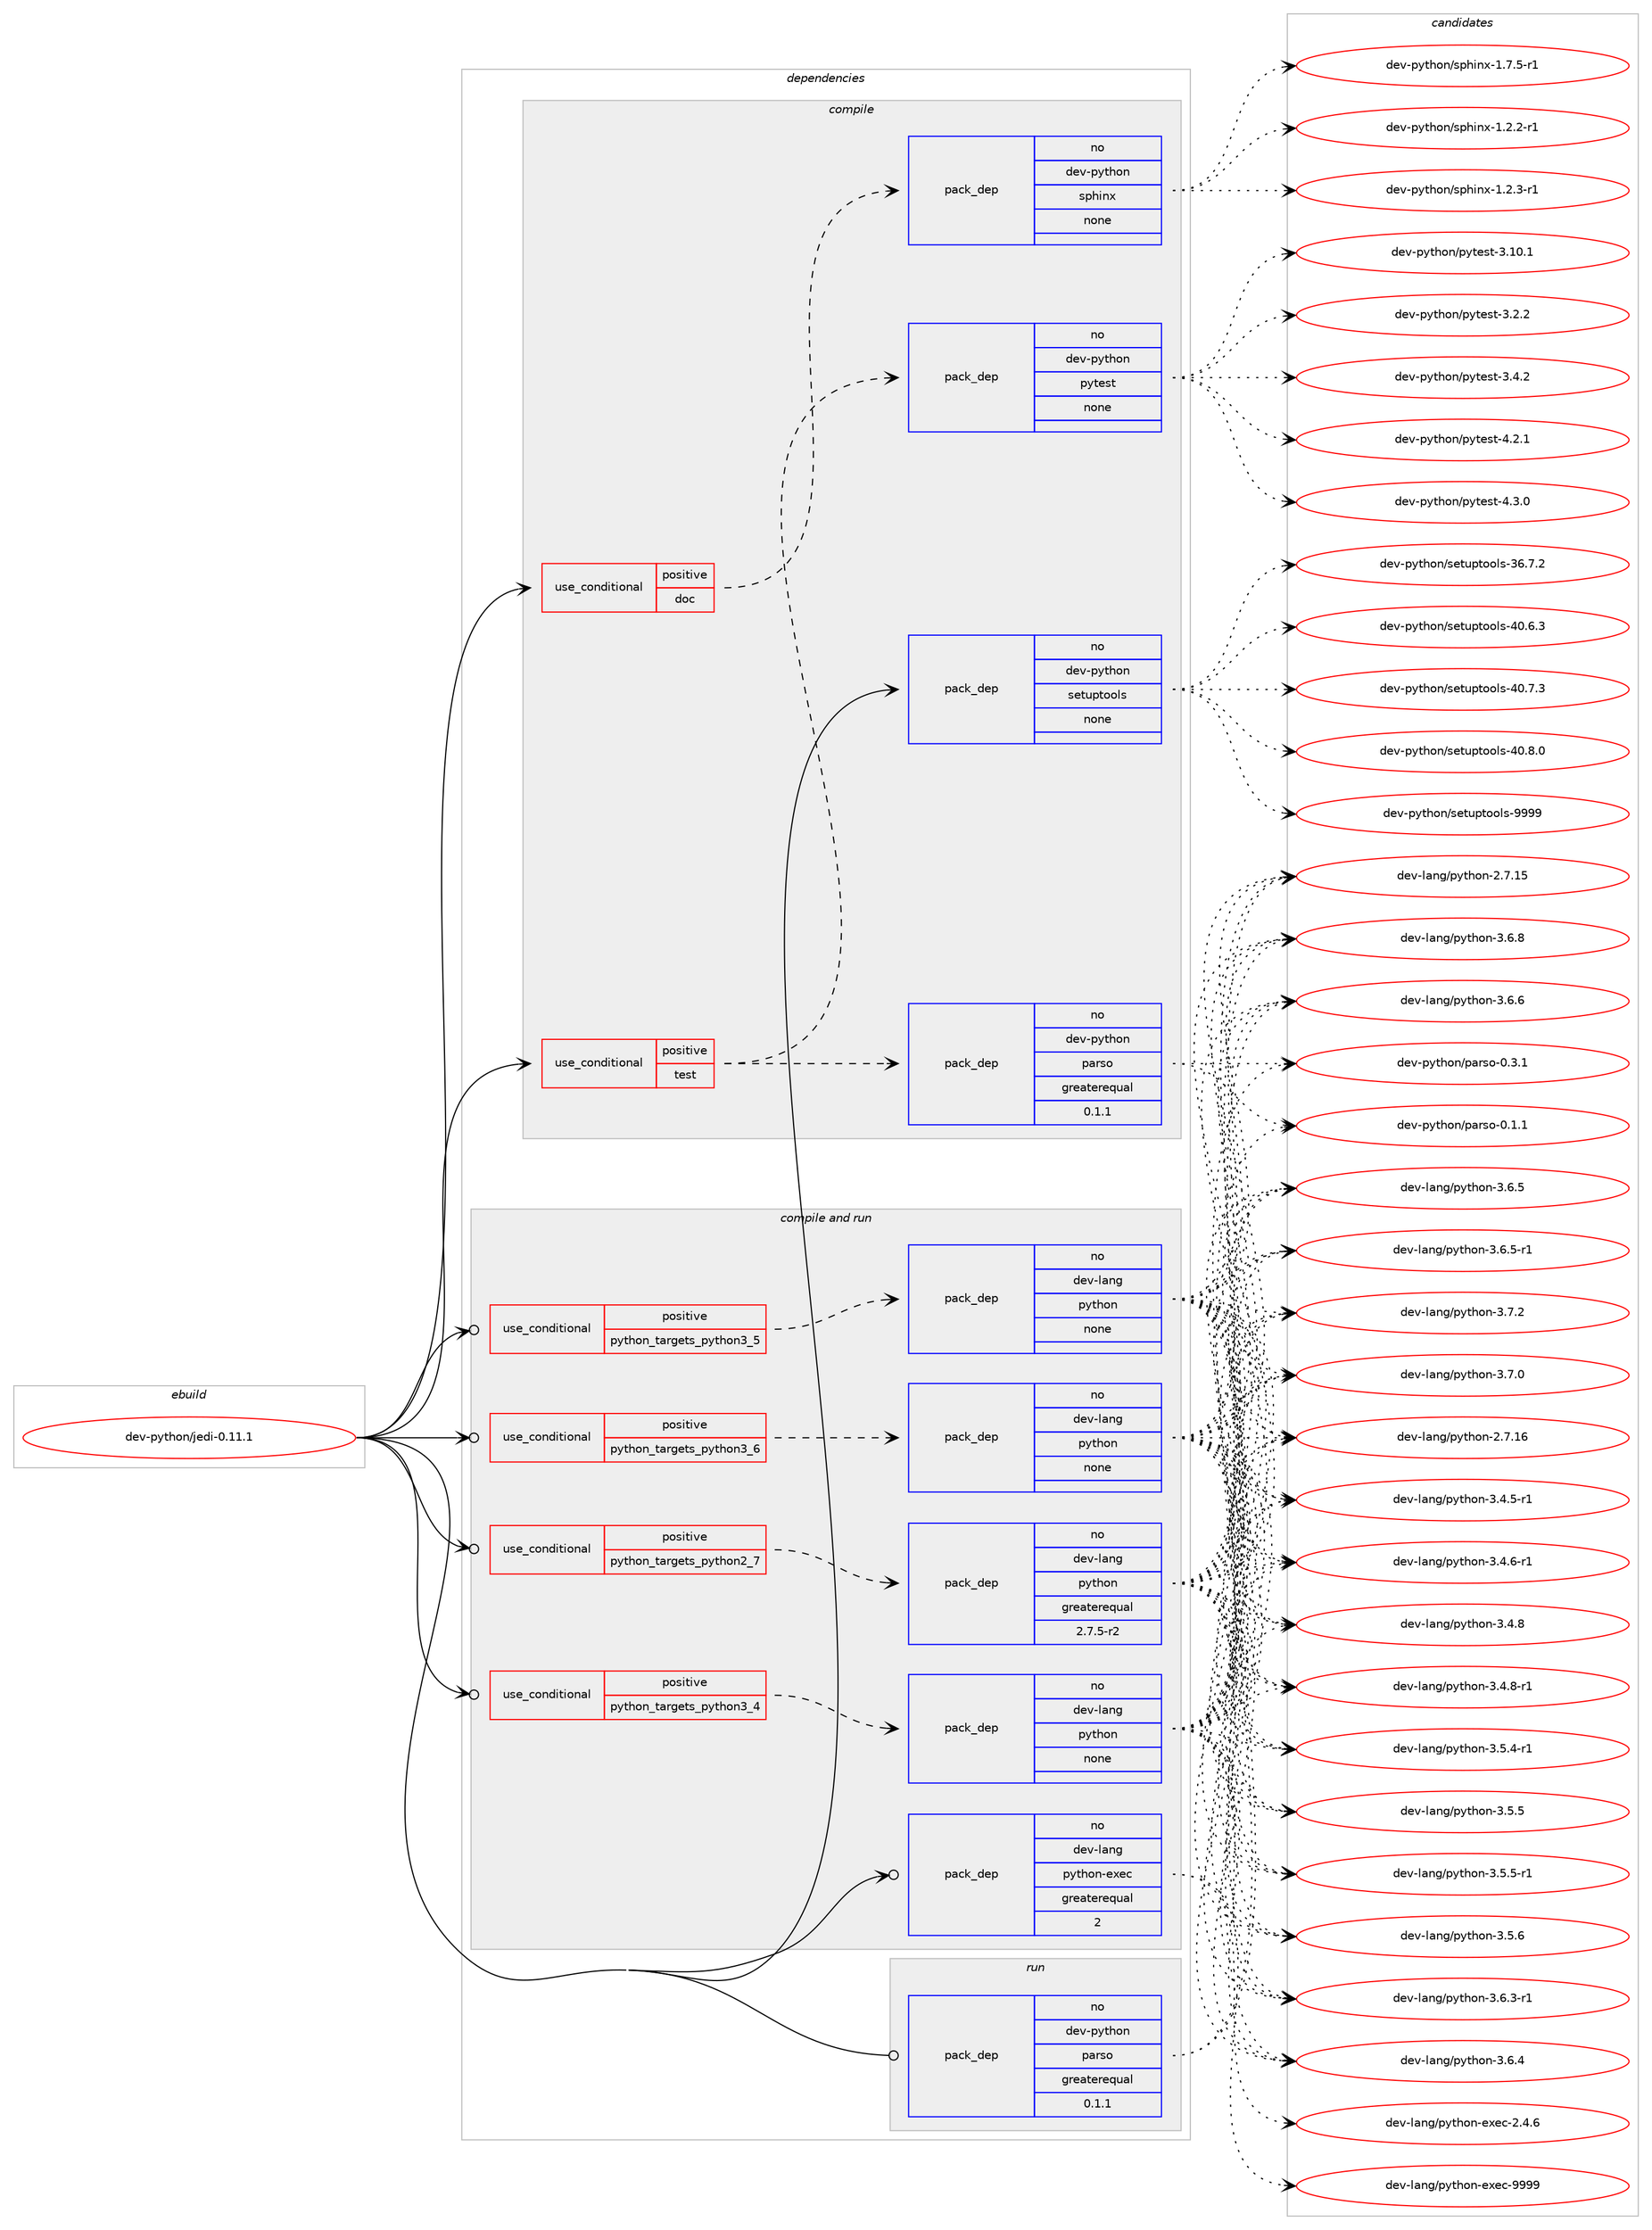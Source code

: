 digraph prolog {

# *************
# Graph options
# *************

newrank=true;
concentrate=true;
compound=true;
graph [rankdir=LR,fontname=Helvetica,fontsize=10,ranksep=1.5];#, ranksep=2.5, nodesep=0.2];
edge  [arrowhead=vee];
node  [fontname=Helvetica,fontsize=10];

# **********
# The ebuild
# **********

subgraph cluster_leftcol {
color=gray;
rank=same;
label=<<i>ebuild</i>>;
id [label="dev-python/jedi-0.11.1", color=red, width=4, href="../dev-python/jedi-0.11.1.svg"];
}

# ****************
# The dependencies
# ****************

subgraph cluster_midcol {
color=gray;
label=<<i>dependencies</i>>;
subgraph cluster_compile {
fillcolor="#eeeeee";
style=filled;
label=<<i>compile</i>>;
subgraph cond376243 {
dependency1415220 [label=<<TABLE BORDER="0" CELLBORDER="1" CELLSPACING="0" CELLPADDING="4"><TR><TD ROWSPAN="3" CELLPADDING="10">use_conditional</TD></TR><TR><TD>positive</TD></TR><TR><TD>doc</TD></TR></TABLE>>, shape=none, color=red];
subgraph pack1015708 {
dependency1415221 [label=<<TABLE BORDER="0" CELLBORDER="1" CELLSPACING="0" CELLPADDING="4" WIDTH="220"><TR><TD ROWSPAN="6" CELLPADDING="30">pack_dep</TD></TR><TR><TD WIDTH="110">no</TD></TR><TR><TD>dev-python</TD></TR><TR><TD>sphinx</TD></TR><TR><TD>none</TD></TR><TR><TD></TD></TR></TABLE>>, shape=none, color=blue];
}
dependency1415220:e -> dependency1415221:w [weight=20,style="dashed",arrowhead="vee"];
}
id:e -> dependency1415220:w [weight=20,style="solid",arrowhead="vee"];
subgraph cond376244 {
dependency1415222 [label=<<TABLE BORDER="0" CELLBORDER="1" CELLSPACING="0" CELLPADDING="4"><TR><TD ROWSPAN="3" CELLPADDING="10">use_conditional</TD></TR><TR><TD>positive</TD></TR><TR><TD>test</TD></TR></TABLE>>, shape=none, color=red];
subgraph pack1015709 {
dependency1415223 [label=<<TABLE BORDER="0" CELLBORDER="1" CELLSPACING="0" CELLPADDING="4" WIDTH="220"><TR><TD ROWSPAN="6" CELLPADDING="30">pack_dep</TD></TR><TR><TD WIDTH="110">no</TD></TR><TR><TD>dev-python</TD></TR><TR><TD>pytest</TD></TR><TR><TD>none</TD></TR><TR><TD></TD></TR></TABLE>>, shape=none, color=blue];
}
dependency1415222:e -> dependency1415223:w [weight=20,style="dashed",arrowhead="vee"];
subgraph pack1015710 {
dependency1415224 [label=<<TABLE BORDER="0" CELLBORDER="1" CELLSPACING="0" CELLPADDING="4" WIDTH="220"><TR><TD ROWSPAN="6" CELLPADDING="30">pack_dep</TD></TR><TR><TD WIDTH="110">no</TD></TR><TR><TD>dev-python</TD></TR><TR><TD>parso</TD></TR><TR><TD>greaterequal</TD></TR><TR><TD>0.1.1</TD></TR></TABLE>>, shape=none, color=blue];
}
dependency1415222:e -> dependency1415224:w [weight=20,style="dashed",arrowhead="vee"];
}
id:e -> dependency1415222:w [weight=20,style="solid",arrowhead="vee"];
subgraph pack1015711 {
dependency1415225 [label=<<TABLE BORDER="0" CELLBORDER="1" CELLSPACING="0" CELLPADDING="4" WIDTH="220"><TR><TD ROWSPAN="6" CELLPADDING="30">pack_dep</TD></TR><TR><TD WIDTH="110">no</TD></TR><TR><TD>dev-python</TD></TR><TR><TD>setuptools</TD></TR><TR><TD>none</TD></TR><TR><TD></TD></TR></TABLE>>, shape=none, color=blue];
}
id:e -> dependency1415225:w [weight=20,style="solid",arrowhead="vee"];
}
subgraph cluster_compileandrun {
fillcolor="#eeeeee";
style=filled;
label=<<i>compile and run</i>>;
subgraph cond376245 {
dependency1415226 [label=<<TABLE BORDER="0" CELLBORDER="1" CELLSPACING="0" CELLPADDING="4"><TR><TD ROWSPAN="3" CELLPADDING="10">use_conditional</TD></TR><TR><TD>positive</TD></TR><TR><TD>python_targets_python2_7</TD></TR></TABLE>>, shape=none, color=red];
subgraph pack1015712 {
dependency1415227 [label=<<TABLE BORDER="0" CELLBORDER="1" CELLSPACING="0" CELLPADDING="4" WIDTH="220"><TR><TD ROWSPAN="6" CELLPADDING="30">pack_dep</TD></TR><TR><TD WIDTH="110">no</TD></TR><TR><TD>dev-lang</TD></TR><TR><TD>python</TD></TR><TR><TD>greaterequal</TD></TR><TR><TD>2.7.5-r2</TD></TR></TABLE>>, shape=none, color=blue];
}
dependency1415226:e -> dependency1415227:w [weight=20,style="dashed",arrowhead="vee"];
}
id:e -> dependency1415226:w [weight=20,style="solid",arrowhead="odotvee"];
subgraph cond376246 {
dependency1415228 [label=<<TABLE BORDER="0" CELLBORDER="1" CELLSPACING="0" CELLPADDING="4"><TR><TD ROWSPAN="3" CELLPADDING="10">use_conditional</TD></TR><TR><TD>positive</TD></TR><TR><TD>python_targets_python3_4</TD></TR></TABLE>>, shape=none, color=red];
subgraph pack1015713 {
dependency1415229 [label=<<TABLE BORDER="0" CELLBORDER="1" CELLSPACING="0" CELLPADDING="4" WIDTH="220"><TR><TD ROWSPAN="6" CELLPADDING="30">pack_dep</TD></TR><TR><TD WIDTH="110">no</TD></TR><TR><TD>dev-lang</TD></TR><TR><TD>python</TD></TR><TR><TD>none</TD></TR><TR><TD></TD></TR></TABLE>>, shape=none, color=blue];
}
dependency1415228:e -> dependency1415229:w [weight=20,style="dashed",arrowhead="vee"];
}
id:e -> dependency1415228:w [weight=20,style="solid",arrowhead="odotvee"];
subgraph cond376247 {
dependency1415230 [label=<<TABLE BORDER="0" CELLBORDER="1" CELLSPACING="0" CELLPADDING="4"><TR><TD ROWSPAN="3" CELLPADDING="10">use_conditional</TD></TR><TR><TD>positive</TD></TR><TR><TD>python_targets_python3_5</TD></TR></TABLE>>, shape=none, color=red];
subgraph pack1015714 {
dependency1415231 [label=<<TABLE BORDER="0" CELLBORDER="1" CELLSPACING="0" CELLPADDING="4" WIDTH="220"><TR><TD ROWSPAN="6" CELLPADDING="30">pack_dep</TD></TR><TR><TD WIDTH="110">no</TD></TR><TR><TD>dev-lang</TD></TR><TR><TD>python</TD></TR><TR><TD>none</TD></TR><TR><TD></TD></TR></TABLE>>, shape=none, color=blue];
}
dependency1415230:e -> dependency1415231:w [weight=20,style="dashed",arrowhead="vee"];
}
id:e -> dependency1415230:w [weight=20,style="solid",arrowhead="odotvee"];
subgraph cond376248 {
dependency1415232 [label=<<TABLE BORDER="0" CELLBORDER="1" CELLSPACING="0" CELLPADDING="4"><TR><TD ROWSPAN="3" CELLPADDING="10">use_conditional</TD></TR><TR><TD>positive</TD></TR><TR><TD>python_targets_python3_6</TD></TR></TABLE>>, shape=none, color=red];
subgraph pack1015715 {
dependency1415233 [label=<<TABLE BORDER="0" CELLBORDER="1" CELLSPACING="0" CELLPADDING="4" WIDTH="220"><TR><TD ROWSPAN="6" CELLPADDING="30">pack_dep</TD></TR><TR><TD WIDTH="110">no</TD></TR><TR><TD>dev-lang</TD></TR><TR><TD>python</TD></TR><TR><TD>none</TD></TR><TR><TD></TD></TR></TABLE>>, shape=none, color=blue];
}
dependency1415232:e -> dependency1415233:w [weight=20,style="dashed",arrowhead="vee"];
}
id:e -> dependency1415232:w [weight=20,style="solid",arrowhead="odotvee"];
subgraph pack1015716 {
dependency1415234 [label=<<TABLE BORDER="0" CELLBORDER="1" CELLSPACING="0" CELLPADDING="4" WIDTH="220"><TR><TD ROWSPAN="6" CELLPADDING="30">pack_dep</TD></TR><TR><TD WIDTH="110">no</TD></TR><TR><TD>dev-lang</TD></TR><TR><TD>python-exec</TD></TR><TR><TD>greaterequal</TD></TR><TR><TD>2</TD></TR></TABLE>>, shape=none, color=blue];
}
id:e -> dependency1415234:w [weight=20,style="solid",arrowhead="odotvee"];
}
subgraph cluster_run {
fillcolor="#eeeeee";
style=filled;
label=<<i>run</i>>;
subgraph pack1015717 {
dependency1415235 [label=<<TABLE BORDER="0" CELLBORDER="1" CELLSPACING="0" CELLPADDING="4" WIDTH="220"><TR><TD ROWSPAN="6" CELLPADDING="30">pack_dep</TD></TR><TR><TD WIDTH="110">no</TD></TR><TR><TD>dev-python</TD></TR><TR><TD>parso</TD></TR><TR><TD>greaterequal</TD></TR><TR><TD>0.1.1</TD></TR></TABLE>>, shape=none, color=blue];
}
id:e -> dependency1415235:w [weight=20,style="solid",arrowhead="odot"];
}
}

# **************
# The candidates
# **************

subgraph cluster_choices {
rank=same;
color=gray;
label=<<i>candidates</i>>;

subgraph choice1015708 {
color=black;
nodesep=1;
choice10010111845112121116104111110471151121041051101204549465046504511449 [label="dev-python/sphinx-1.2.2-r1", color=red, width=4,href="../dev-python/sphinx-1.2.2-r1.svg"];
choice10010111845112121116104111110471151121041051101204549465046514511449 [label="dev-python/sphinx-1.2.3-r1", color=red, width=4,href="../dev-python/sphinx-1.2.3-r1.svg"];
choice10010111845112121116104111110471151121041051101204549465546534511449 [label="dev-python/sphinx-1.7.5-r1", color=red, width=4,href="../dev-python/sphinx-1.7.5-r1.svg"];
dependency1415221:e -> choice10010111845112121116104111110471151121041051101204549465046504511449:w [style=dotted,weight="100"];
dependency1415221:e -> choice10010111845112121116104111110471151121041051101204549465046514511449:w [style=dotted,weight="100"];
dependency1415221:e -> choice10010111845112121116104111110471151121041051101204549465546534511449:w [style=dotted,weight="100"];
}
subgraph choice1015709 {
color=black;
nodesep=1;
choice100101118451121211161041111104711212111610111511645514649484649 [label="dev-python/pytest-3.10.1", color=red, width=4,href="../dev-python/pytest-3.10.1.svg"];
choice1001011184511212111610411111047112121116101115116455146504650 [label="dev-python/pytest-3.2.2", color=red, width=4,href="../dev-python/pytest-3.2.2.svg"];
choice1001011184511212111610411111047112121116101115116455146524650 [label="dev-python/pytest-3.4.2", color=red, width=4,href="../dev-python/pytest-3.4.2.svg"];
choice1001011184511212111610411111047112121116101115116455246504649 [label="dev-python/pytest-4.2.1", color=red, width=4,href="../dev-python/pytest-4.2.1.svg"];
choice1001011184511212111610411111047112121116101115116455246514648 [label="dev-python/pytest-4.3.0", color=red, width=4,href="../dev-python/pytest-4.3.0.svg"];
dependency1415223:e -> choice100101118451121211161041111104711212111610111511645514649484649:w [style=dotted,weight="100"];
dependency1415223:e -> choice1001011184511212111610411111047112121116101115116455146504650:w [style=dotted,weight="100"];
dependency1415223:e -> choice1001011184511212111610411111047112121116101115116455146524650:w [style=dotted,weight="100"];
dependency1415223:e -> choice1001011184511212111610411111047112121116101115116455246504649:w [style=dotted,weight="100"];
dependency1415223:e -> choice1001011184511212111610411111047112121116101115116455246514648:w [style=dotted,weight="100"];
}
subgraph choice1015710 {
color=black;
nodesep=1;
choice100101118451121211161041111104711297114115111454846494649 [label="dev-python/parso-0.1.1", color=red, width=4,href="../dev-python/parso-0.1.1.svg"];
choice100101118451121211161041111104711297114115111454846514649 [label="dev-python/parso-0.3.1", color=red, width=4,href="../dev-python/parso-0.3.1.svg"];
dependency1415224:e -> choice100101118451121211161041111104711297114115111454846494649:w [style=dotted,weight="100"];
dependency1415224:e -> choice100101118451121211161041111104711297114115111454846514649:w [style=dotted,weight="100"];
}
subgraph choice1015711 {
color=black;
nodesep=1;
choice100101118451121211161041111104711510111611711211611111110811545515446554650 [label="dev-python/setuptools-36.7.2", color=red, width=4,href="../dev-python/setuptools-36.7.2.svg"];
choice100101118451121211161041111104711510111611711211611111110811545524846544651 [label="dev-python/setuptools-40.6.3", color=red, width=4,href="../dev-python/setuptools-40.6.3.svg"];
choice100101118451121211161041111104711510111611711211611111110811545524846554651 [label="dev-python/setuptools-40.7.3", color=red, width=4,href="../dev-python/setuptools-40.7.3.svg"];
choice100101118451121211161041111104711510111611711211611111110811545524846564648 [label="dev-python/setuptools-40.8.0", color=red, width=4,href="../dev-python/setuptools-40.8.0.svg"];
choice10010111845112121116104111110471151011161171121161111111081154557575757 [label="dev-python/setuptools-9999", color=red, width=4,href="../dev-python/setuptools-9999.svg"];
dependency1415225:e -> choice100101118451121211161041111104711510111611711211611111110811545515446554650:w [style=dotted,weight="100"];
dependency1415225:e -> choice100101118451121211161041111104711510111611711211611111110811545524846544651:w [style=dotted,weight="100"];
dependency1415225:e -> choice100101118451121211161041111104711510111611711211611111110811545524846554651:w [style=dotted,weight="100"];
dependency1415225:e -> choice100101118451121211161041111104711510111611711211611111110811545524846564648:w [style=dotted,weight="100"];
dependency1415225:e -> choice10010111845112121116104111110471151011161171121161111111081154557575757:w [style=dotted,weight="100"];
}
subgraph choice1015712 {
color=black;
nodesep=1;
choice10010111845108971101034711212111610411111045504655464953 [label="dev-lang/python-2.7.15", color=red, width=4,href="../dev-lang/python-2.7.15.svg"];
choice10010111845108971101034711212111610411111045504655464954 [label="dev-lang/python-2.7.16", color=red, width=4,href="../dev-lang/python-2.7.16.svg"];
choice1001011184510897110103471121211161041111104551465246534511449 [label="dev-lang/python-3.4.5-r1", color=red, width=4,href="../dev-lang/python-3.4.5-r1.svg"];
choice1001011184510897110103471121211161041111104551465246544511449 [label="dev-lang/python-3.4.6-r1", color=red, width=4,href="../dev-lang/python-3.4.6-r1.svg"];
choice100101118451089711010347112121116104111110455146524656 [label="dev-lang/python-3.4.8", color=red, width=4,href="../dev-lang/python-3.4.8.svg"];
choice1001011184510897110103471121211161041111104551465246564511449 [label="dev-lang/python-3.4.8-r1", color=red, width=4,href="../dev-lang/python-3.4.8-r1.svg"];
choice1001011184510897110103471121211161041111104551465346524511449 [label="dev-lang/python-3.5.4-r1", color=red, width=4,href="../dev-lang/python-3.5.4-r1.svg"];
choice100101118451089711010347112121116104111110455146534653 [label="dev-lang/python-3.5.5", color=red, width=4,href="../dev-lang/python-3.5.5.svg"];
choice1001011184510897110103471121211161041111104551465346534511449 [label="dev-lang/python-3.5.5-r1", color=red, width=4,href="../dev-lang/python-3.5.5-r1.svg"];
choice100101118451089711010347112121116104111110455146534654 [label="dev-lang/python-3.5.6", color=red, width=4,href="../dev-lang/python-3.5.6.svg"];
choice1001011184510897110103471121211161041111104551465446514511449 [label="dev-lang/python-3.6.3-r1", color=red, width=4,href="../dev-lang/python-3.6.3-r1.svg"];
choice100101118451089711010347112121116104111110455146544652 [label="dev-lang/python-3.6.4", color=red, width=4,href="../dev-lang/python-3.6.4.svg"];
choice100101118451089711010347112121116104111110455146544653 [label="dev-lang/python-3.6.5", color=red, width=4,href="../dev-lang/python-3.6.5.svg"];
choice1001011184510897110103471121211161041111104551465446534511449 [label="dev-lang/python-3.6.5-r1", color=red, width=4,href="../dev-lang/python-3.6.5-r1.svg"];
choice100101118451089711010347112121116104111110455146544654 [label="dev-lang/python-3.6.6", color=red, width=4,href="../dev-lang/python-3.6.6.svg"];
choice100101118451089711010347112121116104111110455146544656 [label="dev-lang/python-3.6.8", color=red, width=4,href="../dev-lang/python-3.6.8.svg"];
choice100101118451089711010347112121116104111110455146554648 [label="dev-lang/python-3.7.0", color=red, width=4,href="../dev-lang/python-3.7.0.svg"];
choice100101118451089711010347112121116104111110455146554650 [label="dev-lang/python-3.7.2", color=red, width=4,href="../dev-lang/python-3.7.2.svg"];
dependency1415227:e -> choice10010111845108971101034711212111610411111045504655464953:w [style=dotted,weight="100"];
dependency1415227:e -> choice10010111845108971101034711212111610411111045504655464954:w [style=dotted,weight="100"];
dependency1415227:e -> choice1001011184510897110103471121211161041111104551465246534511449:w [style=dotted,weight="100"];
dependency1415227:e -> choice1001011184510897110103471121211161041111104551465246544511449:w [style=dotted,weight="100"];
dependency1415227:e -> choice100101118451089711010347112121116104111110455146524656:w [style=dotted,weight="100"];
dependency1415227:e -> choice1001011184510897110103471121211161041111104551465246564511449:w [style=dotted,weight="100"];
dependency1415227:e -> choice1001011184510897110103471121211161041111104551465346524511449:w [style=dotted,weight="100"];
dependency1415227:e -> choice100101118451089711010347112121116104111110455146534653:w [style=dotted,weight="100"];
dependency1415227:e -> choice1001011184510897110103471121211161041111104551465346534511449:w [style=dotted,weight="100"];
dependency1415227:e -> choice100101118451089711010347112121116104111110455146534654:w [style=dotted,weight="100"];
dependency1415227:e -> choice1001011184510897110103471121211161041111104551465446514511449:w [style=dotted,weight="100"];
dependency1415227:e -> choice100101118451089711010347112121116104111110455146544652:w [style=dotted,weight="100"];
dependency1415227:e -> choice100101118451089711010347112121116104111110455146544653:w [style=dotted,weight="100"];
dependency1415227:e -> choice1001011184510897110103471121211161041111104551465446534511449:w [style=dotted,weight="100"];
dependency1415227:e -> choice100101118451089711010347112121116104111110455146544654:w [style=dotted,weight="100"];
dependency1415227:e -> choice100101118451089711010347112121116104111110455146544656:w [style=dotted,weight="100"];
dependency1415227:e -> choice100101118451089711010347112121116104111110455146554648:w [style=dotted,weight="100"];
dependency1415227:e -> choice100101118451089711010347112121116104111110455146554650:w [style=dotted,weight="100"];
}
subgraph choice1015713 {
color=black;
nodesep=1;
choice10010111845108971101034711212111610411111045504655464953 [label="dev-lang/python-2.7.15", color=red, width=4,href="../dev-lang/python-2.7.15.svg"];
choice10010111845108971101034711212111610411111045504655464954 [label="dev-lang/python-2.7.16", color=red, width=4,href="../dev-lang/python-2.7.16.svg"];
choice1001011184510897110103471121211161041111104551465246534511449 [label="dev-lang/python-3.4.5-r1", color=red, width=4,href="../dev-lang/python-3.4.5-r1.svg"];
choice1001011184510897110103471121211161041111104551465246544511449 [label="dev-lang/python-3.4.6-r1", color=red, width=4,href="../dev-lang/python-3.4.6-r1.svg"];
choice100101118451089711010347112121116104111110455146524656 [label="dev-lang/python-3.4.8", color=red, width=4,href="../dev-lang/python-3.4.8.svg"];
choice1001011184510897110103471121211161041111104551465246564511449 [label="dev-lang/python-3.4.8-r1", color=red, width=4,href="../dev-lang/python-3.4.8-r1.svg"];
choice1001011184510897110103471121211161041111104551465346524511449 [label="dev-lang/python-3.5.4-r1", color=red, width=4,href="../dev-lang/python-3.5.4-r1.svg"];
choice100101118451089711010347112121116104111110455146534653 [label="dev-lang/python-3.5.5", color=red, width=4,href="../dev-lang/python-3.5.5.svg"];
choice1001011184510897110103471121211161041111104551465346534511449 [label="dev-lang/python-3.5.5-r1", color=red, width=4,href="../dev-lang/python-3.5.5-r1.svg"];
choice100101118451089711010347112121116104111110455146534654 [label="dev-lang/python-3.5.6", color=red, width=4,href="../dev-lang/python-3.5.6.svg"];
choice1001011184510897110103471121211161041111104551465446514511449 [label="dev-lang/python-3.6.3-r1", color=red, width=4,href="../dev-lang/python-3.6.3-r1.svg"];
choice100101118451089711010347112121116104111110455146544652 [label="dev-lang/python-3.6.4", color=red, width=4,href="../dev-lang/python-3.6.4.svg"];
choice100101118451089711010347112121116104111110455146544653 [label="dev-lang/python-3.6.5", color=red, width=4,href="../dev-lang/python-3.6.5.svg"];
choice1001011184510897110103471121211161041111104551465446534511449 [label="dev-lang/python-3.6.5-r1", color=red, width=4,href="../dev-lang/python-3.6.5-r1.svg"];
choice100101118451089711010347112121116104111110455146544654 [label="dev-lang/python-3.6.6", color=red, width=4,href="../dev-lang/python-3.6.6.svg"];
choice100101118451089711010347112121116104111110455146544656 [label="dev-lang/python-3.6.8", color=red, width=4,href="../dev-lang/python-3.6.8.svg"];
choice100101118451089711010347112121116104111110455146554648 [label="dev-lang/python-3.7.0", color=red, width=4,href="../dev-lang/python-3.7.0.svg"];
choice100101118451089711010347112121116104111110455146554650 [label="dev-lang/python-3.7.2", color=red, width=4,href="../dev-lang/python-3.7.2.svg"];
dependency1415229:e -> choice10010111845108971101034711212111610411111045504655464953:w [style=dotted,weight="100"];
dependency1415229:e -> choice10010111845108971101034711212111610411111045504655464954:w [style=dotted,weight="100"];
dependency1415229:e -> choice1001011184510897110103471121211161041111104551465246534511449:w [style=dotted,weight="100"];
dependency1415229:e -> choice1001011184510897110103471121211161041111104551465246544511449:w [style=dotted,weight="100"];
dependency1415229:e -> choice100101118451089711010347112121116104111110455146524656:w [style=dotted,weight="100"];
dependency1415229:e -> choice1001011184510897110103471121211161041111104551465246564511449:w [style=dotted,weight="100"];
dependency1415229:e -> choice1001011184510897110103471121211161041111104551465346524511449:w [style=dotted,weight="100"];
dependency1415229:e -> choice100101118451089711010347112121116104111110455146534653:w [style=dotted,weight="100"];
dependency1415229:e -> choice1001011184510897110103471121211161041111104551465346534511449:w [style=dotted,weight="100"];
dependency1415229:e -> choice100101118451089711010347112121116104111110455146534654:w [style=dotted,weight="100"];
dependency1415229:e -> choice1001011184510897110103471121211161041111104551465446514511449:w [style=dotted,weight="100"];
dependency1415229:e -> choice100101118451089711010347112121116104111110455146544652:w [style=dotted,weight="100"];
dependency1415229:e -> choice100101118451089711010347112121116104111110455146544653:w [style=dotted,weight="100"];
dependency1415229:e -> choice1001011184510897110103471121211161041111104551465446534511449:w [style=dotted,weight="100"];
dependency1415229:e -> choice100101118451089711010347112121116104111110455146544654:w [style=dotted,weight="100"];
dependency1415229:e -> choice100101118451089711010347112121116104111110455146544656:w [style=dotted,weight="100"];
dependency1415229:e -> choice100101118451089711010347112121116104111110455146554648:w [style=dotted,weight="100"];
dependency1415229:e -> choice100101118451089711010347112121116104111110455146554650:w [style=dotted,weight="100"];
}
subgraph choice1015714 {
color=black;
nodesep=1;
choice10010111845108971101034711212111610411111045504655464953 [label="dev-lang/python-2.7.15", color=red, width=4,href="../dev-lang/python-2.7.15.svg"];
choice10010111845108971101034711212111610411111045504655464954 [label="dev-lang/python-2.7.16", color=red, width=4,href="../dev-lang/python-2.7.16.svg"];
choice1001011184510897110103471121211161041111104551465246534511449 [label="dev-lang/python-3.4.5-r1", color=red, width=4,href="../dev-lang/python-3.4.5-r1.svg"];
choice1001011184510897110103471121211161041111104551465246544511449 [label="dev-lang/python-3.4.6-r1", color=red, width=4,href="../dev-lang/python-3.4.6-r1.svg"];
choice100101118451089711010347112121116104111110455146524656 [label="dev-lang/python-3.4.8", color=red, width=4,href="../dev-lang/python-3.4.8.svg"];
choice1001011184510897110103471121211161041111104551465246564511449 [label="dev-lang/python-3.4.8-r1", color=red, width=4,href="../dev-lang/python-3.4.8-r1.svg"];
choice1001011184510897110103471121211161041111104551465346524511449 [label="dev-lang/python-3.5.4-r1", color=red, width=4,href="../dev-lang/python-3.5.4-r1.svg"];
choice100101118451089711010347112121116104111110455146534653 [label="dev-lang/python-3.5.5", color=red, width=4,href="../dev-lang/python-3.5.5.svg"];
choice1001011184510897110103471121211161041111104551465346534511449 [label="dev-lang/python-3.5.5-r1", color=red, width=4,href="../dev-lang/python-3.5.5-r1.svg"];
choice100101118451089711010347112121116104111110455146534654 [label="dev-lang/python-3.5.6", color=red, width=4,href="../dev-lang/python-3.5.6.svg"];
choice1001011184510897110103471121211161041111104551465446514511449 [label="dev-lang/python-3.6.3-r1", color=red, width=4,href="../dev-lang/python-3.6.3-r1.svg"];
choice100101118451089711010347112121116104111110455146544652 [label="dev-lang/python-3.6.4", color=red, width=4,href="../dev-lang/python-3.6.4.svg"];
choice100101118451089711010347112121116104111110455146544653 [label="dev-lang/python-3.6.5", color=red, width=4,href="../dev-lang/python-3.6.5.svg"];
choice1001011184510897110103471121211161041111104551465446534511449 [label="dev-lang/python-3.6.5-r1", color=red, width=4,href="../dev-lang/python-3.6.5-r1.svg"];
choice100101118451089711010347112121116104111110455146544654 [label="dev-lang/python-3.6.6", color=red, width=4,href="../dev-lang/python-3.6.6.svg"];
choice100101118451089711010347112121116104111110455146544656 [label="dev-lang/python-3.6.8", color=red, width=4,href="../dev-lang/python-3.6.8.svg"];
choice100101118451089711010347112121116104111110455146554648 [label="dev-lang/python-3.7.0", color=red, width=4,href="../dev-lang/python-3.7.0.svg"];
choice100101118451089711010347112121116104111110455146554650 [label="dev-lang/python-3.7.2", color=red, width=4,href="../dev-lang/python-3.7.2.svg"];
dependency1415231:e -> choice10010111845108971101034711212111610411111045504655464953:w [style=dotted,weight="100"];
dependency1415231:e -> choice10010111845108971101034711212111610411111045504655464954:w [style=dotted,weight="100"];
dependency1415231:e -> choice1001011184510897110103471121211161041111104551465246534511449:w [style=dotted,weight="100"];
dependency1415231:e -> choice1001011184510897110103471121211161041111104551465246544511449:w [style=dotted,weight="100"];
dependency1415231:e -> choice100101118451089711010347112121116104111110455146524656:w [style=dotted,weight="100"];
dependency1415231:e -> choice1001011184510897110103471121211161041111104551465246564511449:w [style=dotted,weight="100"];
dependency1415231:e -> choice1001011184510897110103471121211161041111104551465346524511449:w [style=dotted,weight="100"];
dependency1415231:e -> choice100101118451089711010347112121116104111110455146534653:w [style=dotted,weight="100"];
dependency1415231:e -> choice1001011184510897110103471121211161041111104551465346534511449:w [style=dotted,weight="100"];
dependency1415231:e -> choice100101118451089711010347112121116104111110455146534654:w [style=dotted,weight="100"];
dependency1415231:e -> choice1001011184510897110103471121211161041111104551465446514511449:w [style=dotted,weight="100"];
dependency1415231:e -> choice100101118451089711010347112121116104111110455146544652:w [style=dotted,weight="100"];
dependency1415231:e -> choice100101118451089711010347112121116104111110455146544653:w [style=dotted,weight="100"];
dependency1415231:e -> choice1001011184510897110103471121211161041111104551465446534511449:w [style=dotted,weight="100"];
dependency1415231:e -> choice100101118451089711010347112121116104111110455146544654:w [style=dotted,weight="100"];
dependency1415231:e -> choice100101118451089711010347112121116104111110455146544656:w [style=dotted,weight="100"];
dependency1415231:e -> choice100101118451089711010347112121116104111110455146554648:w [style=dotted,weight="100"];
dependency1415231:e -> choice100101118451089711010347112121116104111110455146554650:w [style=dotted,weight="100"];
}
subgraph choice1015715 {
color=black;
nodesep=1;
choice10010111845108971101034711212111610411111045504655464953 [label="dev-lang/python-2.7.15", color=red, width=4,href="../dev-lang/python-2.7.15.svg"];
choice10010111845108971101034711212111610411111045504655464954 [label="dev-lang/python-2.7.16", color=red, width=4,href="../dev-lang/python-2.7.16.svg"];
choice1001011184510897110103471121211161041111104551465246534511449 [label="dev-lang/python-3.4.5-r1", color=red, width=4,href="../dev-lang/python-3.4.5-r1.svg"];
choice1001011184510897110103471121211161041111104551465246544511449 [label="dev-lang/python-3.4.6-r1", color=red, width=4,href="../dev-lang/python-3.4.6-r1.svg"];
choice100101118451089711010347112121116104111110455146524656 [label="dev-lang/python-3.4.8", color=red, width=4,href="../dev-lang/python-3.4.8.svg"];
choice1001011184510897110103471121211161041111104551465246564511449 [label="dev-lang/python-3.4.8-r1", color=red, width=4,href="../dev-lang/python-3.4.8-r1.svg"];
choice1001011184510897110103471121211161041111104551465346524511449 [label="dev-lang/python-3.5.4-r1", color=red, width=4,href="../dev-lang/python-3.5.4-r1.svg"];
choice100101118451089711010347112121116104111110455146534653 [label="dev-lang/python-3.5.5", color=red, width=4,href="../dev-lang/python-3.5.5.svg"];
choice1001011184510897110103471121211161041111104551465346534511449 [label="dev-lang/python-3.5.5-r1", color=red, width=4,href="../dev-lang/python-3.5.5-r1.svg"];
choice100101118451089711010347112121116104111110455146534654 [label="dev-lang/python-3.5.6", color=red, width=4,href="../dev-lang/python-3.5.6.svg"];
choice1001011184510897110103471121211161041111104551465446514511449 [label="dev-lang/python-3.6.3-r1", color=red, width=4,href="../dev-lang/python-3.6.3-r1.svg"];
choice100101118451089711010347112121116104111110455146544652 [label="dev-lang/python-3.6.4", color=red, width=4,href="../dev-lang/python-3.6.4.svg"];
choice100101118451089711010347112121116104111110455146544653 [label="dev-lang/python-3.6.5", color=red, width=4,href="../dev-lang/python-3.6.5.svg"];
choice1001011184510897110103471121211161041111104551465446534511449 [label="dev-lang/python-3.6.5-r1", color=red, width=4,href="../dev-lang/python-3.6.5-r1.svg"];
choice100101118451089711010347112121116104111110455146544654 [label="dev-lang/python-3.6.6", color=red, width=4,href="../dev-lang/python-3.6.6.svg"];
choice100101118451089711010347112121116104111110455146544656 [label="dev-lang/python-3.6.8", color=red, width=4,href="../dev-lang/python-3.6.8.svg"];
choice100101118451089711010347112121116104111110455146554648 [label="dev-lang/python-3.7.0", color=red, width=4,href="../dev-lang/python-3.7.0.svg"];
choice100101118451089711010347112121116104111110455146554650 [label="dev-lang/python-3.7.2", color=red, width=4,href="../dev-lang/python-3.7.2.svg"];
dependency1415233:e -> choice10010111845108971101034711212111610411111045504655464953:w [style=dotted,weight="100"];
dependency1415233:e -> choice10010111845108971101034711212111610411111045504655464954:w [style=dotted,weight="100"];
dependency1415233:e -> choice1001011184510897110103471121211161041111104551465246534511449:w [style=dotted,weight="100"];
dependency1415233:e -> choice1001011184510897110103471121211161041111104551465246544511449:w [style=dotted,weight="100"];
dependency1415233:e -> choice100101118451089711010347112121116104111110455146524656:w [style=dotted,weight="100"];
dependency1415233:e -> choice1001011184510897110103471121211161041111104551465246564511449:w [style=dotted,weight="100"];
dependency1415233:e -> choice1001011184510897110103471121211161041111104551465346524511449:w [style=dotted,weight="100"];
dependency1415233:e -> choice100101118451089711010347112121116104111110455146534653:w [style=dotted,weight="100"];
dependency1415233:e -> choice1001011184510897110103471121211161041111104551465346534511449:w [style=dotted,weight="100"];
dependency1415233:e -> choice100101118451089711010347112121116104111110455146534654:w [style=dotted,weight="100"];
dependency1415233:e -> choice1001011184510897110103471121211161041111104551465446514511449:w [style=dotted,weight="100"];
dependency1415233:e -> choice100101118451089711010347112121116104111110455146544652:w [style=dotted,weight="100"];
dependency1415233:e -> choice100101118451089711010347112121116104111110455146544653:w [style=dotted,weight="100"];
dependency1415233:e -> choice1001011184510897110103471121211161041111104551465446534511449:w [style=dotted,weight="100"];
dependency1415233:e -> choice100101118451089711010347112121116104111110455146544654:w [style=dotted,weight="100"];
dependency1415233:e -> choice100101118451089711010347112121116104111110455146544656:w [style=dotted,weight="100"];
dependency1415233:e -> choice100101118451089711010347112121116104111110455146554648:w [style=dotted,weight="100"];
dependency1415233:e -> choice100101118451089711010347112121116104111110455146554650:w [style=dotted,weight="100"];
}
subgraph choice1015716 {
color=black;
nodesep=1;
choice1001011184510897110103471121211161041111104510112010199455046524654 [label="dev-lang/python-exec-2.4.6", color=red, width=4,href="../dev-lang/python-exec-2.4.6.svg"];
choice10010111845108971101034711212111610411111045101120101994557575757 [label="dev-lang/python-exec-9999", color=red, width=4,href="../dev-lang/python-exec-9999.svg"];
dependency1415234:e -> choice1001011184510897110103471121211161041111104510112010199455046524654:w [style=dotted,weight="100"];
dependency1415234:e -> choice10010111845108971101034711212111610411111045101120101994557575757:w [style=dotted,weight="100"];
}
subgraph choice1015717 {
color=black;
nodesep=1;
choice100101118451121211161041111104711297114115111454846494649 [label="dev-python/parso-0.1.1", color=red, width=4,href="../dev-python/parso-0.1.1.svg"];
choice100101118451121211161041111104711297114115111454846514649 [label="dev-python/parso-0.3.1", color=red, width=4,href="../dev-python/parso-0.3.1.svg"];
dependency1415235:e -> choice100101118451121211161041111104711297114115111454846494649:w [style=dotted,weight="100"];
dependency1415235:e -> choice100101118451121211161041111104711297114115111454846514649:w [style=dotted,weight="100"];
}
}

}
